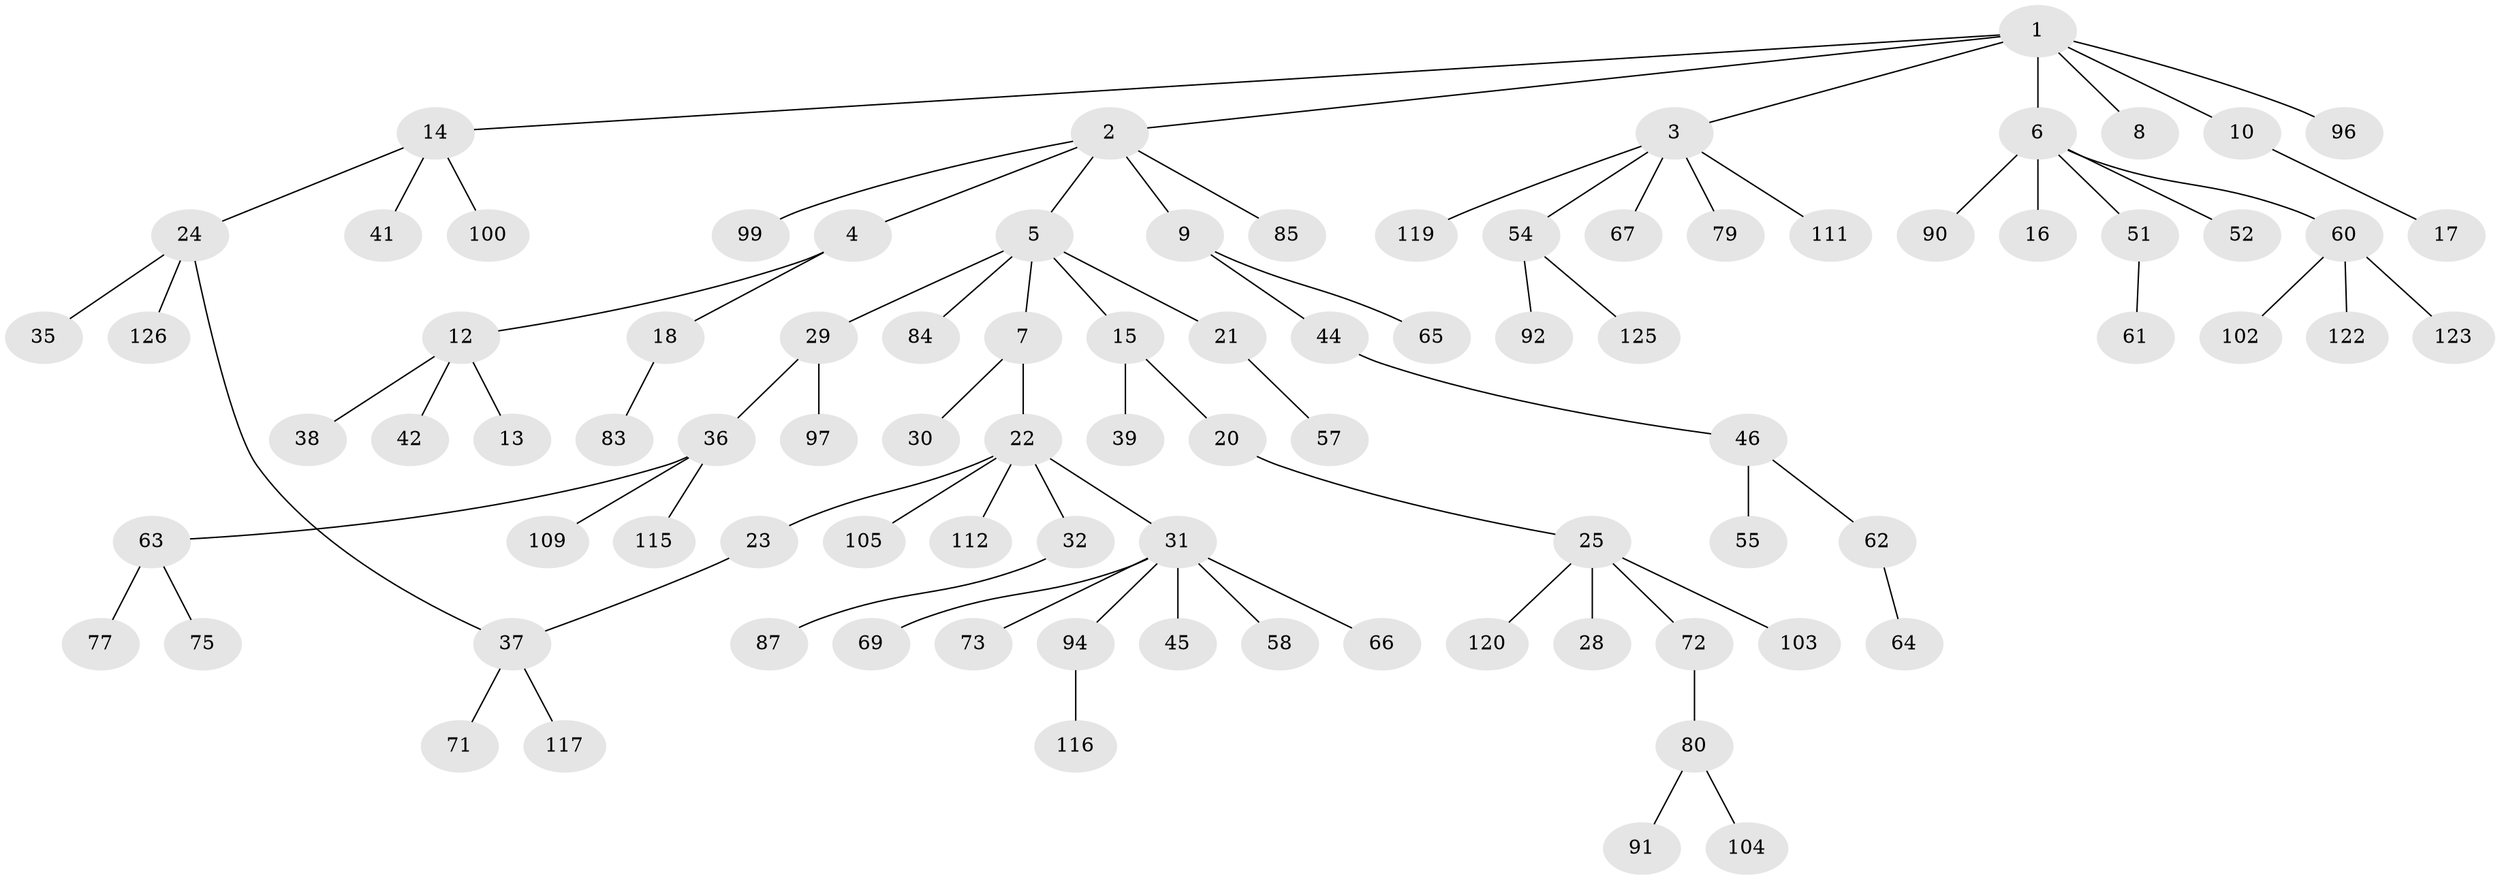 // Generated by graph-tools (version 1.1) at 2025/51/02/27/25 19:51:37]
// undirected, 88 vertices, 88 edges
graph export_dot {
graph [start="1"]
  node [color=gray90,style=filled];
  1 [super="+70"];
  2 [super="+98"];
  3 [super="+49"];
  4;
  5;
  6 [super="+47"];
  7 [super="+11"];
  8 [super="+74"];
  9 [super="+33"];
  10 [super="+124"];
  12 [super="+82"];
  13 [super="+118"];
  14 [super="+78"];
  15;
  16;
  17;
  18 [super="+19"];
  20;
  21;
  22 [super="+27"];
  23 [super="+26"];
  24 [super="+40"];
  25 [super="+50"];
  28 [super="+56"];
  29 [super="+121"];
  30 [super="+88"];
  31 [super="+43"];
  32 [super="+34"];
  35;
  36 [super="+53"];
  37 [super="+108"];
  38;
  39 [super="+95"];
  41;
  42;
  44;
  45 [super="+48"];
  46 [super="+93"];
  51;
  52 [super="+110"];
  54 [super="+68"];
  55;
  57;
  58 [super="+59"];
  60 [super="+76"];
  61 [super="+107"];
  62 [super="+113"];
  63 [super="+81"];
  64 [super="+86"];
  65;
  66;
  67;
  69;
  71 [super="+101"];
  72;
  73;
  75;
  77;
  79;
  80 [super="+106"];
  83;
  84 [super="+89"];
  85;
  87;
  90;
  91;
  92;
  94;
  96;
  97;
  99;
  100;
  102;
  103;
  104;
  105;
  109;
  111 [super="+114"];
  112;
  115;
  116;
  117;
  119;
  120;
  122;
  123;
  125;
  126;
  1 -- 2;
  1 -- 3;
  1 -- 6;
  1 -- 8;
  1 -- 10;
  1 -- 14;
  1 -- 96;
  2 -- 4;
  2 -- 5;
  2 -- 9;
  2 -- 85;
  2 -- 99;
  3 -- 111;
  3 -- 119;
  3 -- 67;
  3 -- 54;
  3 -- 79;
  4 -- 12;
  4 -- 18;
  5 -- 7;
  5 -- 15;
  5 -- 21;
  5 -- 29;
  5 -- 84;
  6 -- 16;
  6 -- 51;
  6 -- 52;
  6 -- 90;
  6 -- 60;
  7 -- 30;
  7 -- 22;
  9 -- 65;
  9 -- 44;
  10 -- 17;
  12 -- 13;
  12 -- 38;
  12 -- 42;
  14 -- 24;
  14 -- 41;
  14 -- 100;
  15 -- 20;
  15 -- 39;
  18 -- 83;
  20 -- 25;
  21 -- 57;
  22 -- 23;
  22 -- 32;
  22 -- 105;
  22 -- 112;
  22 -- 31;
  23 -- 37;
  24 -- 35;
  24 -- 37;
  24 -- 126;
  25 -- 28;
  25 -- 72;
  25 -- 103;
  25 -- 120;
  29 -- 36;
  29 -- 97;
  31 -- 58;
  31 -- 66;
  31 -- 73;
  31 -- 94;
  31 -- 45;
  31 -- 69;
  32 -- 87;
  36 -- 63;
  36 -- 109;
  36 -- 115;
  37 -- 71;
  37 -- 117;
  44 -- 46;
  46 -- 55;
  46 -- 62;
  51 -- 61;
  54 -- 92;
  54 -- 125;
  60 -- 122;
  60 -- 123;
  60 -- 102;
  62 -- 64;
  63 -- 75;
  63 -- 77;
  72 -- 80;
  80 -- 91;
  80 -- 104;
  94 -- 116;
}
